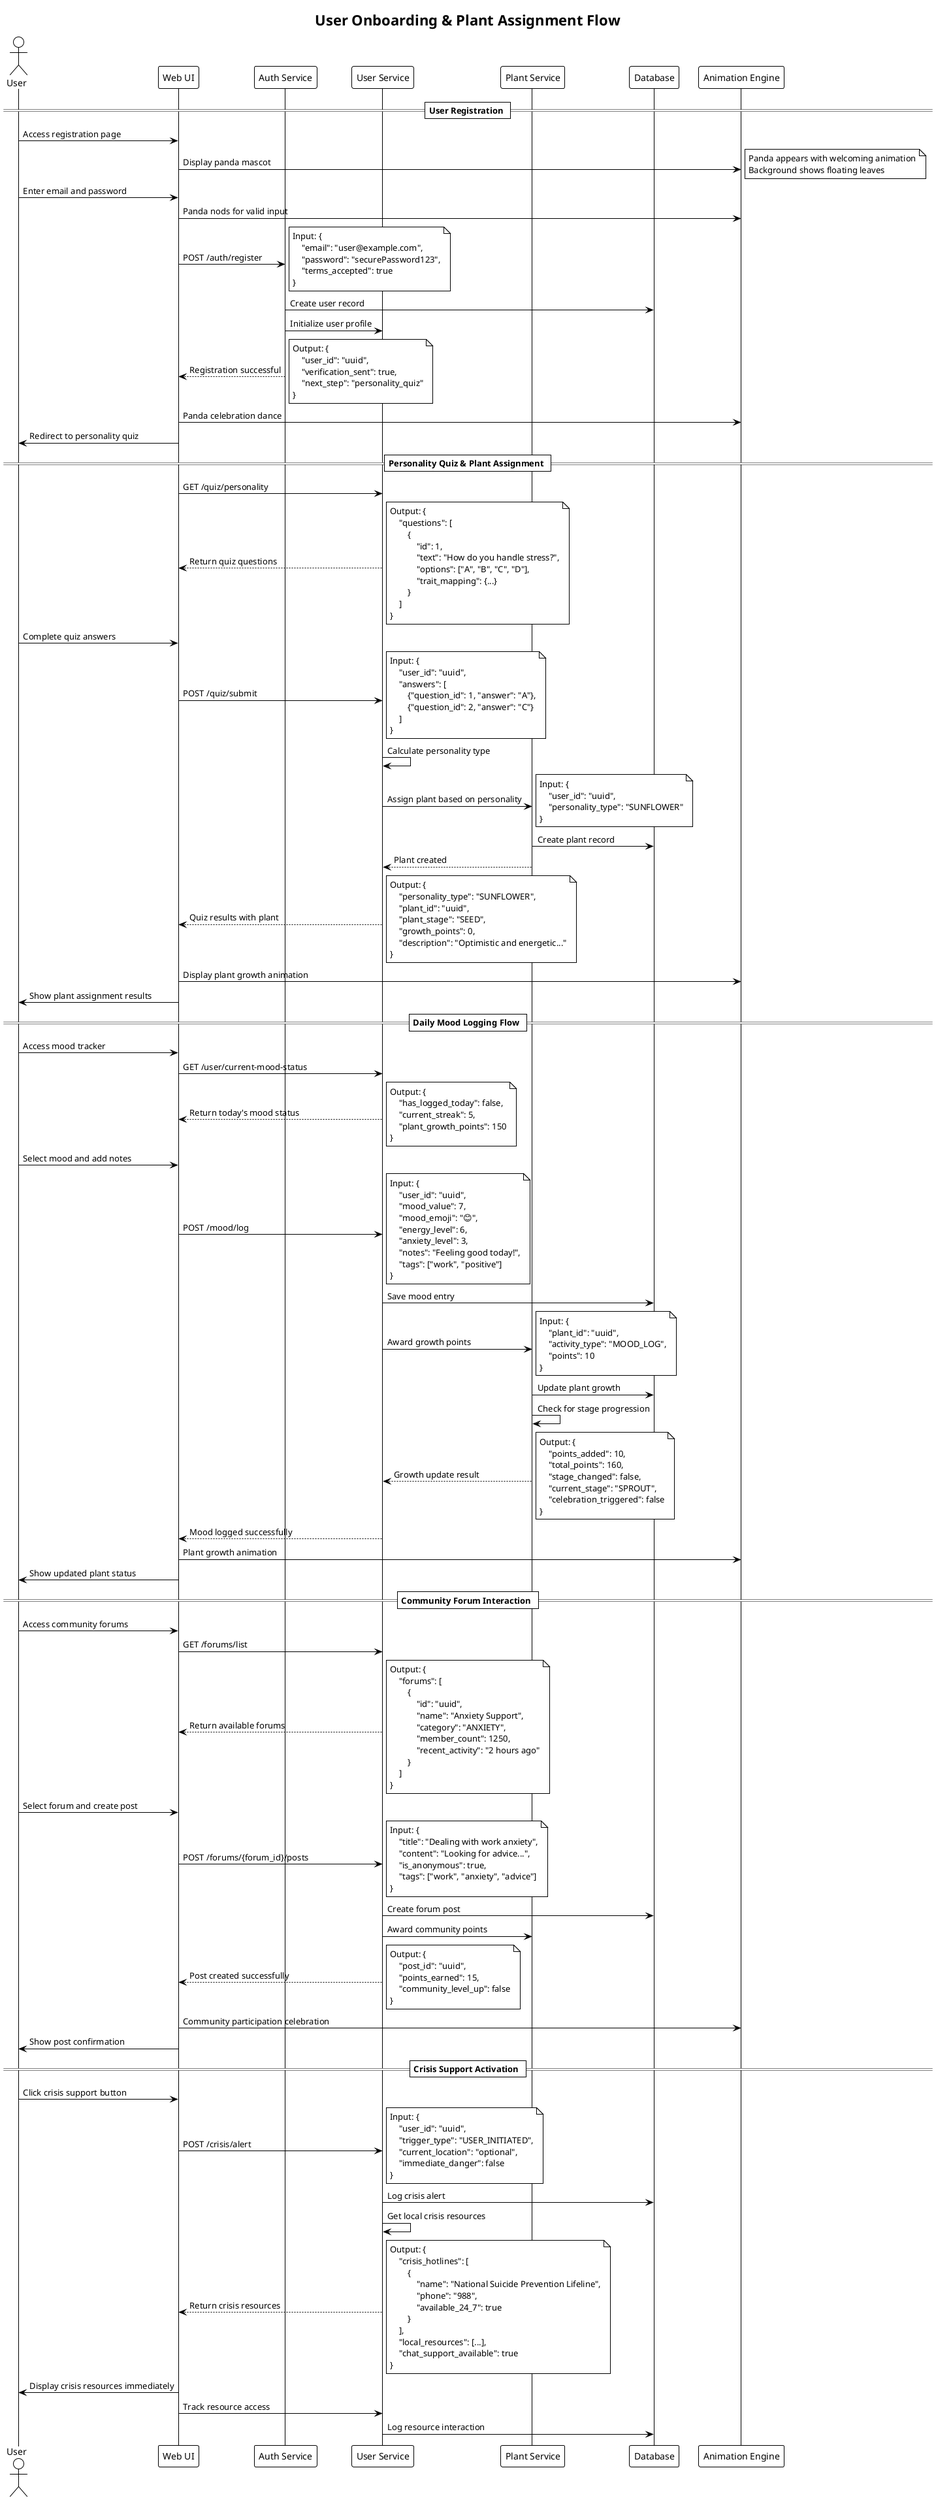 @startuml
!theme plain

title User Onboarding & Plant Assignment Flow

actor User
participant "Web UI" as UI
participant "Auth Service" as Auth
participant "User Service" as UserSvc
participant "Plant Service" as PlantSvc
participant "Database" as DB
participant "Animation Engine" as Anim

== User Registration ==
User -> UI: Access registration page
UI -> Anim: Display panda mascot
note right
    Panda appears with welcoming animation
    Background shows floating leaves
end note

User -> UI: Enter email and password
UI -> Anim: Panda nods for valid input
UI -> Auth: POST /auth/register
    note right
        Input: {
            "email": "user@example.com",
            "password": "securePassword123",
            "terms_accepted": true
        }
    end note

Auth -> DB: Create user record
Auth -> UserSvc: Initialize user profile
Auth --> UI: Registration successful
    note right
        Output: {
            "user_id": "uuid",
            "verification_sent": true,
            "next_step": "personality_quiz"
        }
    end note

UI -> Anim: Panda celebration dance
UI -> User: Redirect to personality quiz

== Personality Quiz & Plant Assignment ==
UI -> UserSvc: GET /quiz/personality
UserSvc --> UI: Return quiz questions
    note right
        Output: {
            "questions": [
                {
                    "id": 1,
                    "text": "How do you handle stress?",
                    "options": ["A", "B", "C", "D"],
                    "trait_mapping": {...}
                }
            ]
        }
    end note

User -> UI: Complete quiz answers
UI -> UserSvc: POST /quiz/submit
    note right
        Input: {
            "user_id": "uuid",
            "answers": [
                {"question_id": 1, "answer": "A"},
                {"question_id": 2, "answer": "C"}
            ]
        }
    end note

UserSvc -> UserSvc: Calculate personality type
UserSvc -> PlantSvc: Assign plant based on personality
    note right
        Input: {
            "user_id": "uuid",
            "personality_type": "SUNFLOWER"
        }
    end note

PlantSvc -> DB: Create plant record
PlantSvc --> UserSvc: Plant created
UserSvc --> UI: Quiz results with plant
    note right
        Output: {
            "personality_type": "SUNFLOWER",
            "plant_id": "uuid",
            "plant_stage": "SEED",
            "growth_points": 0,
            "description": "Optimistic and energetic..."
        }
    end note

UI -> Anim: Display plant growth animation
UI -> User: Show plant assignment results

== Daily Mood Logging Flow ==
User -> UI: Access mood tracker
UI -> UserSvc: GET /user/current-mood-status
UserSvc --> UI: Return today's mood status
    note right
        Output: {
            "has_logged_today": false,
            "current_streak": 5,
            "plant_growth_points": 150
        }
    end note

User -> UI: Select mood and add notes
UI -> UserSvc: POST /mood/log
    note right
        Input: {
            "user_id": "uuid",
            "mood_value": 7,
            "mood_emoji": "😊",
            "energy_level": 6,
            "anxiety_level": 3,
            "notes": "Feeling good today!",
            "tags": ["work", "positive"]
        }
    end note

UserSvc -> DB: Save mood entry
UserSvc -> PlantSvc: Award growth points
    note right
        Input: {
            "plant_id": "uuid",
            "activity_type": "MOOD_LOG",
            "points": 10
        }
    end note

PlantSvc -> DB: Update plant growth
PlantSvc -> PlantSvc: Check for stage progression
PlantSvc --> UserSvc: Growth update result
    note right
        Output: {
            "points_added": 10,
            "total_points": 160,
            "stage_changed": false,
            "current_stage": "SPROUT",
            "celebration_triggered": false
        }
    end note

UserSvc --> UI: Mood logged successfully
UI -> Anim: Plant growth animation
UI -> User: Show updated plant status

== Community Forum Interaction ==
User -> UI: Access community forums
UI -> UserSvc: GET /forums/list
UserSvc --> UI: Return available forums
    note right
        Output: {
            "forums": [
                {
                    "id": "uuid",
                    "name": "Anxiety Support",
                    "category": "ANXIETY",
                    "member_count": 1250,
                    "recent_activity": "2 hours ago"
                }
            ]
        }
    end note

User -> UI: Select forum and create post
UI -> UserSvc: POST /forums/{forum_id}/posts
    note right
        Input: {
            "title": "Dealing with work anxiety",
            "content": "Looking for advice...",
            "is_anonymous": true,
            "tags": ["work", "anxiety", "advice"]
        }
    end note

UserSvc -> DB: Create forum post
UserSvc -> PlantSvc: Award community points
UserSvc --> UI: Post created successfully
    note right
        Output: {
            "post_id": "uuid",
            "points_earned": 15,
            "community_level_up": false
        }
    end note

UI -> Anim: Community participation celebration
UI -> User: Show post confirmation

== Crisis Support Activation ==
User -> UI: Click crisis support button
UI -> UserSvc: POST /crisis/alert
    note right
        Input: {
            "user_id": "uuid",
            "trigger_type": "USER_INITIATED",
            "current_location": "optional",
            "immediate_danger": false
        }
    end note

UserSvc -> DB: Log crisis alert
UserSvc -> UserSvc: Get local crisis resources
UserSvc --> UI: Return crisis resources
    note right
        Output: {
            "crisis_hotlines": [
                {
                    "name": "National Suicide Prevention Lifeline",
                    "phone": "988",
                    "available_24_7": true
                }
            ],
            "local_resources": [...],
            "chat_support_available": true
        }
    end note

UI -> User: Display crisis resources immediately
UI -> UserSvc: Track resource access
UserSvc -> DB: Log resource interaction

@enduml
